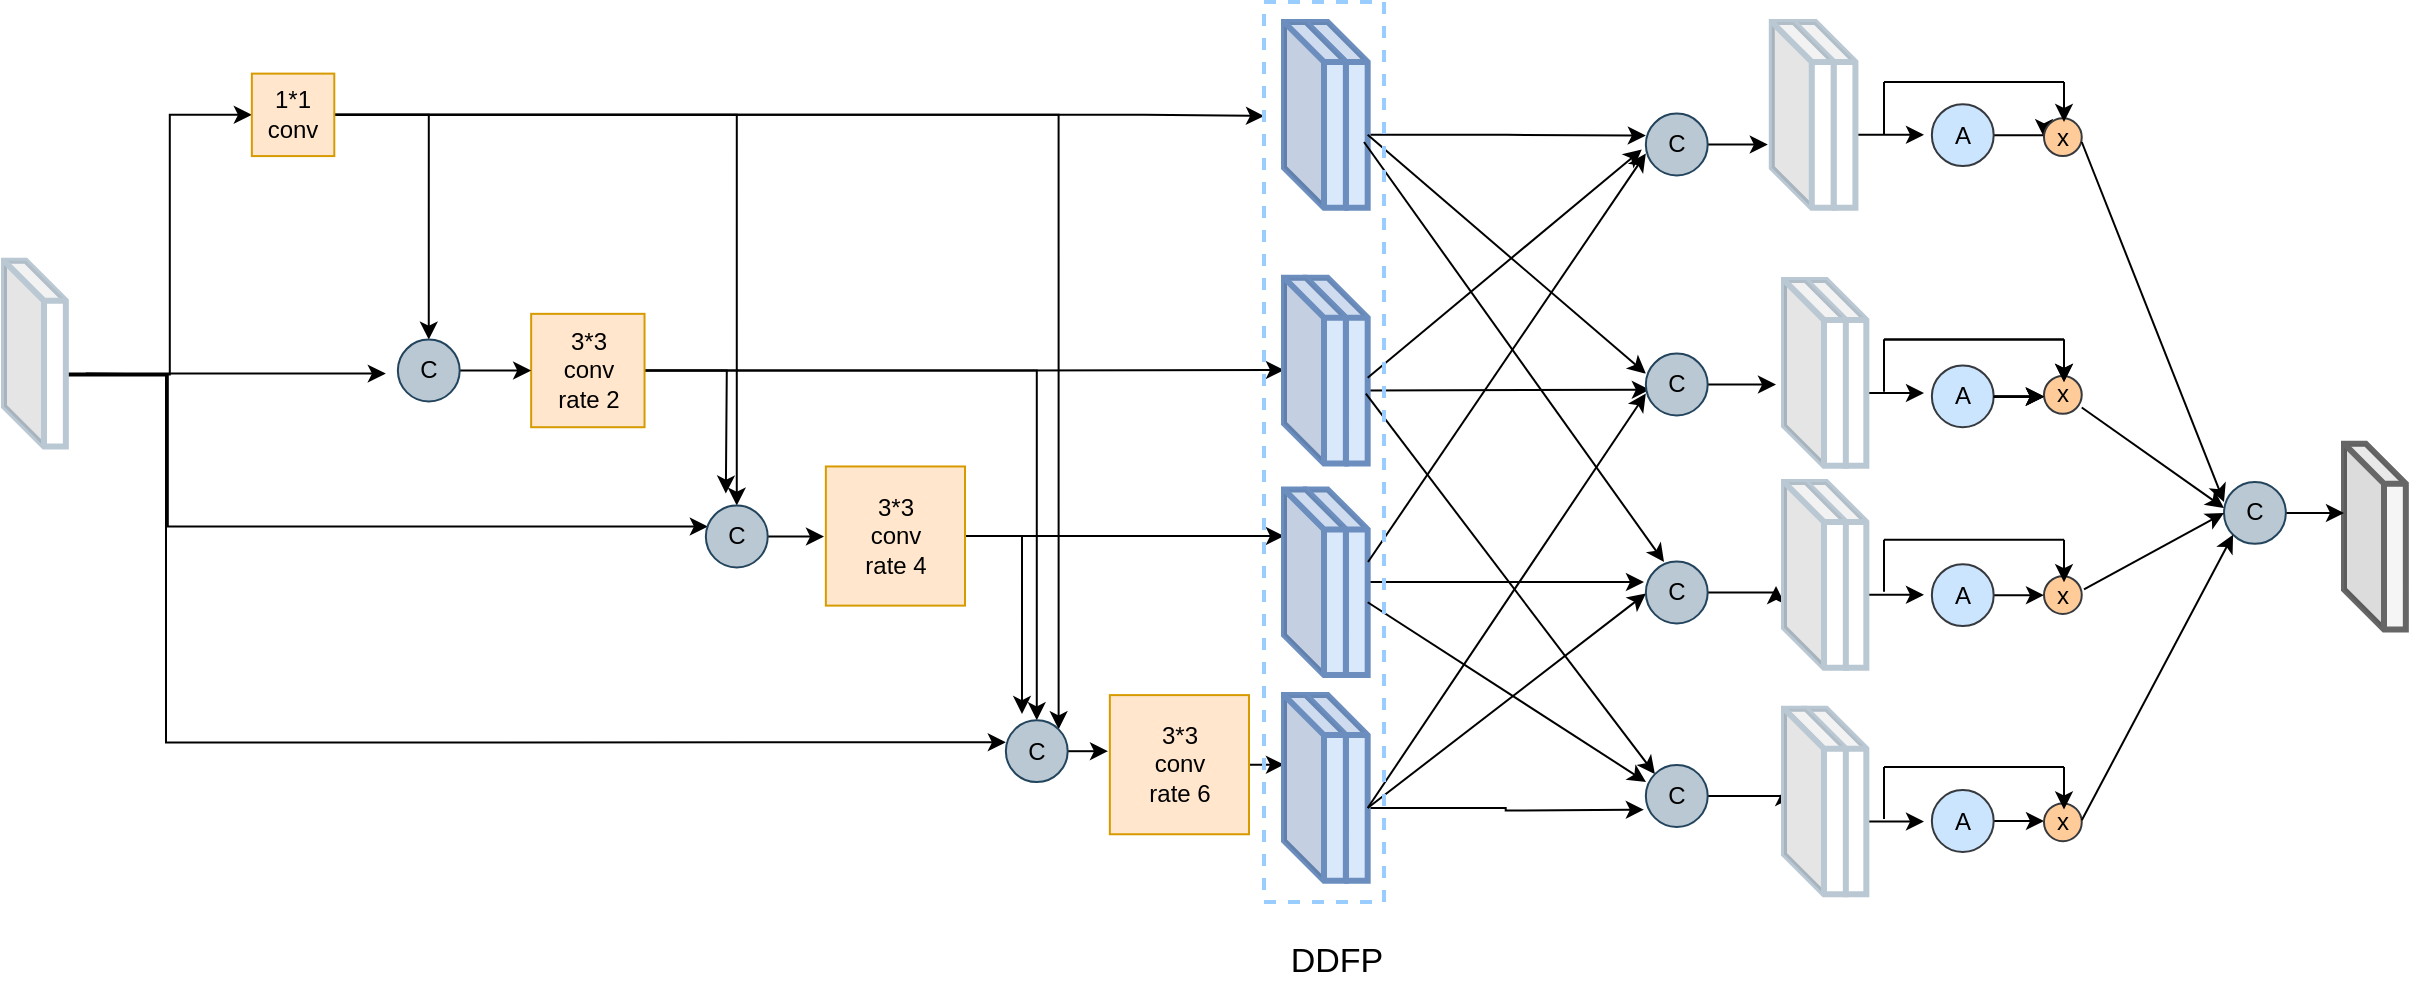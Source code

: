 <mxfile version="14.9.5" type="github">
  <diagram id="ucmeDUE8PjvUyTsY_A71" name="Page-1">
    <mxGraphModel dx="2373" dy="-140" grid="1" gridSize="10" guides="1" tooltips="1" connect="1" arrows="1" fold="1" page="1" pageScale="1" pageWidth="827" pageHeight="1169" math="0" shadow="0">
      <root>
        <mxCell id="0" />
        <mxCell id="1" parent="0" />
        <mxCell id="WGSE6rdhL_hBCYRlnlbb-158" style="edgeStyle=orthogonalEdgeStyle;rounded=0;orthogonalLoop=1;jettySize=auto;html=1;exitX=0;exitY=0;exitDx=30.922;exitDy=56.429;exitPerimeter=0;" parent="1" source="WGSE6rdhL_hBCYRlnlbb-162" edge="1">
          <mxGeometry relative="1" as="geometry">
            <mxPoint x="-459.08" y="1565.81" as="targetPoint" />
          </mxGeometry>
        </mxCell>
        <mxCell id="WGSE6rdhL_hBCYRlnlbb-159" style="edgeStyle=orthogonalEdgeStyle;rounded=0;orthogonalLoop=1;jettySize=auto;html=1;entryX=0;entryY=0.5;entryDx=0;entryDy=0;" parent="1" target="WGSE6rdhL_hBCYRlnlbb-167" edge="1">
          <mxGeometry relative="1" as="geometry">
            <mxPoint x="-609.08" y="1565.81" as="sourcePoint" />
          </mxGeometry>
        </mxCell>
        <mxCell id="WGSE6rdhL_hBCYRlnlbb-160" style="edgeStyle=orthogonalEdgeStyle;rounded=0;orthogonalLoop=1;jettySize=auto;html=1;exitX=0;exitY=0;exitDx=30.922;exitDy=56.429;exitPerimeter=0;entryX=0;entryY=0.5;entryDx=0;entryDy=0;" parent="1" edge="1">
          <mxGeometry relative="1" as="geometry">
            <mxPoint x="-618.078" y="1566.809" as="sourcePoint" />
            <mxPoint x="-298.076" y="1642.268" as="targetPoint" />
            <Array as="points">
              <mxPoint x="-568.08" y="1566.81" />
              <mxPoint x="-568.08" y="1642.81" />
            </Array>
          </mxGeometry>
        </mxCell>
        <mxCell id="WGSE6rdhL_hBCYRlnlbb-161" style="edgeStyle=orthogonalEdgeStyle;rounded=0;orthogonalLoop=1;jettySize=auto;html=1;exitX=0;exitY=0;exitDx=30.922;exitDy=56.429;exitPerimeter=0;entryX=0;entryY=0.5;entryDx=0;entryDy=0;" parent="1" edge="1">
          <mxGeometry relative="1" as="geometry">
            <mxPoint x="-619.078" y="1584.379" as="sourcePoint" />
            <mxPoint x="-149.076" y="1750.168" as="targetPoint" />
            <Array as="points">
              <mxPoint x="-619" y="1566" />
              <mxPoint x="-569" y="1566" />
              <mxPoint x="-569" y="1750" />
            </Array>
          </mxGeometry>
        </mxCell>
        <mxCell id="WGSE6rdhL_hBCYRlnlbb-162" value="" style="shape=cube;whiteSpace=wrap;html=1;boundedLbl=1;backgroundOutline=1;darkOpacity=0.05;darkOpacity2=0.1;strokeColor=#BAC8D3;strokeWidth=3;" parent="1" vertex="1">
          <mxGeometry x="-650.0" y="1509.381" width="30.922" height="92.857" as="geometry" />
        </mxCell>
        <mxCell id="WGSE6rdhL_hBCYRlnlbb-163" style="edgeStyle=orthogonalEdgeStyle;rounded=0;orthogonalLoop=1;jettySize=auto;html=1;exitX=1;exitY=0.5;exitDx=0;exitDy=0;" parent="1" source="WGSE6rdhL_hBCYRlnlbb-167" edge="1">
          <mxGeometry relative="1" as="geometry">
            <mxPoint x="-20" y="1437" as="targetPoint" />
            <Array as="points">
              <mxPoint x="-80" y="1437" />
              <mxPoint x="-80" y="1437" />
            </Array>
          </mxGeometry>
        </mxCell>
        <mxCell id="WGSE6rdhL_hBCYRlnlbb-164" style="edgeStyle=orthogonalEdgeStyle;rounded=0;orthogonalLoop=1;jettySize=auto;html=1;exitX=1;exitY=0.5;exitDx=0;exitDy=0;entryX=0.5;entryY=0;entryDx=0;entryDy=0;" parent="1" source="WGSE6rdhL_hBCYRlnlbb-167" target="WGSE6rdhL_hBCYRlnlbb-178" edge="1">
          <mxGeometry relative="1" as="geometry" />
        </mxCell>
        <mxCell id="WGSE6rdhL_hBCYRlnlbb-165" style="edgeStyle=orthogonalEdgeStyle;rounded=0;orthogonalLoop=1;jettySize=auto;html=1;exitX=1;exitY=0.5;exitDx=0;exitDy=0;entryX=0.5;entryY=0;entryDx=0;entryDy=0;" parent="1" source="WGSE6rdhL_hBCYRlnlbb-167" target="WGSE6rdhL_hBCYRlnlbb-180" edge="1">
          <mxGeometry relative="1" as="geometry" />
        </mxCell>
        <mxCell id="WGSE6rdhL_hBCYRlnlbb-166" style="edgeStyle=orthogonalEdgeStyle;rounded=0;orthogonalLoop=1;jettySize=auto;html=1;exitX=1;exitY=0.5;exitDx=0;exitDy=0;entryX=1;entryY=0;entryDx=0;entryDy=0;" parent="1" source="WGSE6rdhL_hBCYRlnlbb-167" target="WGSE6rdhL_hBCYRlnlbb-182" edge="1">
          <mxGeometry relative="1" as="geometry" />
        </mxCell>
        <mxCell id="WGSE6rdhL_hBCYRlnlbb-167" value="1*1&lt;br&gt;conv" style="whiteSpace=wrap;html=1;aspect=fixed;strokeWidth=1;fillColor=#ffe6cc;strokeColor=#d79b00;" parent="1" vertex="1">
          <mxGeometry x="-526.079" y="1415.81" width="41.23" height="41.23" as="geometry" />
        </mxCell>
        <mxCell id="WGSE6rdhL_hBCYRlnlbb-168" style="edgeStyle=orthogonalEdgeStyle;rounded=0;orthogonalLoop=1;jettySize=auto;html=1;exitX=1;exitY=0.5;exitDx=0;exitDy=0;" parent="1" source="WGSE6rdhL_hBCYRlnlbb-171" edge="1">
          <mxGeometry relative="1" as="geometry">
            <mxPoint x="-10" y="1564" as="targetPoint" />
          </mxGeometry>
        </mxCell>
        <mxCell id="WGSE6rdhL_hBCYRlnlbb-169" style="edgeStyle=orthogonalEdgeStyle;rounded=0;orthogonalLoop=1;jettySize=auto;html=1;exitX=1;exitY=0.5;exitDx=0;exitDy=0;" parent="1" source="WGSE6rdhL_hBCYRlnlbb-171" edge="1">
          <mxGeometry relative="1" as="geometry">
            <mxPoint x="-289.08" y="1625.81" as="targetPoint" />
          </mxGeometry>
        </mxCell>
        <mxCell id="WGSE6rdhL_hBCYRlnlbb-170" style="edgeStyle=orthogonalEdgeStyle;rounded=0;orthogonalLoop=1;jettySize=auto;html=1;exitX=1;exitY=0.5;exitDx=0;exitDy=0;entryX=0.5;entryY=0;entryDx=0;entryDy=0;" parent="1" source="WGSE6rdhL_hBCYRlnlbb-171" target="WGSE6rdhL_hBCYRlnlbb-182" edge="1">
          <mxGeometry relative="1" as="geometry">
            <mxPoint x="-129.08" y="1715.81" as="targetPoint" />
          </mxGeometry>
        </mxCell>
        <mxCell id="WGSE6rdhL_hBCYRlnlbb-171" value="3*3&lt;br&gt;conv&lt;br&gt;rate 2" style="whiteSpace=wrap;html=1;aspect=fixed;strokeWidth=1;fillColor=#ffe6cc;strokeColor=#d79b00;" parent="1" vertex="1">
          <mxGeometry x="-386.421" y="1535.922" width="56.691" height="56.691" as="geometry" />
        </mxCell>
        <mxCell id="WGSE6rdhL_hBCYRlnlbb-172" style="edgeStyle=orthogonalEdgeStyle;rounded=0;orthogonalLoop=1;jettySize=auto;html=1;exitX=1;exitY=0.5;exitDx=0;exitDy=0;" parent="1" source="WGSE6rdhL_hBCYRlnlbb-174" edge="1">
          <mxGeometry relative="1" as="geometry">
            <mxPoint x="-10" y="1647" as="targetPoint" />
          </mxGeometry>
        </mxCell>
        <mxCell id="WGSE6rdhL_hBCYRlnlbb-173" style="edgeStyle=orthogonalEdgeStyle;rounded=0;orthogonalLoop=1;jettySize=auto;html=1;exitX=1;exitY=0.5;exitDx=0;exitDy=0;entryX=0.261;entryY=-0.101;entryDx=0;entryDy=0;entryPerimeter=0;" parent="1" source="WGSE6rdhL_hBCYRlnlbb-174" target="WGSE6rdhL_hBCYRlnlbb-182" edge="1">
          <mxGeometry relative="1" as="geometry">
            <mxPoint x="-139.08" y="1715.81" as="targetPoint" />
          </mxGeometry>
        </mxCell>
        <mxCell id="WGSE6rdhL_hBCYRlnlbb-174" value="3*3&lt;br&gt;conv&lt;br&gt;rate 4" style="whiteSpace=wrap;html=1;aspect=fixed;strokeWidth=1;fillColor=#ffe6cc;strokeColor=#d79b00;" parent="1" vertex="1">
          <mxGeometry x="-239.075" y="1612.237" width="69.575" height="69.575" as="geometry" />
        </mxCell>
        <mxCell id="WGSE6rdhL_hBCYRlnlbb-175" style="edgeStyle=orthogonalEdgeStyle;rounded=0;orthogonalLoop=1;jettySize=auto;html=1;exitX=1;exitY=0.5;exitDx=0;exitDy=0;" parent="1" source="WGSE6rdhL_hBCYRlnlbb-176" edge="1">
          <mxGeometry relative="1" as="geometry">
            <mxPoint x="-10" y="1762" as="targetPoint" />
          </mxGeometry>
        </mxCell>
        <mxCell id="WGSE6rdhL_hBCYRlnlbb-176" value="3*3&lt;br&gt;conv&lt;br&gt;rate 6" style="whiteSpace=wrap;html=1;aspect=fixed;strokeWidth=1;fillColor=#ffe6cc;strokeColor=#d79b00;" parent="1" vertex="1">
          <mxGeometry x="-97.075" y="1726.557" width="69.575" height="69.575" as="geometry" />
        </mxCell>
        <mxCell id="WGSE6rdhL_hBCYRlnlbb-177" style="edgeStyle=orthogonalEdgeStyle;rounded=0;orthogonalLoop=1;jettySize=auto;html=1;exitX=1;exitY=0.5;exitDx=0;exitDy=0;entryX=0;entryY=0.5;entryDx=0;entryDy=0;" parent="1" source="WGSE6rdhL_hBCYRlnlbb-178" target="WGSE6rdhL_hBCYRlnlbb-171" edge="1">
          <mxGeometry relative="1" as="geometry" />
        </mxCell>
        <mxCell id="WGSE6rdhL_hBCYRlnlbb-178" value="C" style="ellipse;whiteSpace=wrap;html=1;aspect=fixed;strokeColor=#23445d;strokeWidth=1;fillColor=#bac8d3;" parent="1" vertex="1">
          <mxGeometry x="-453.076" y="1548.807" width="30.922" height="30.922" as="geometry" />
        </mxCell>
        <mxCell id="WGSE6rdhL_hBCYRlnlbb-236" style="edgeStyle=orthogonalEdgeStyle;rounded=0;orthogonalLoop=1;jettySize=auto;html=1;exitX=1;exitY=0.5;exitDx=0;exitDy=0;" parent="1" source="WGSE6rdhL_hBCYRlnlbb-180" edge="1">
          <mxGeometry relative="1" as="geometry">
            <mxPoint x="-240" y="1647" as="targetPoint" />
          </mxGeometry>
        </mxCell>
        <mxCell id="WGSE6rdhL_hBCYRlnlbb-180" value="C" style="ellipse;whiteSpace=wrap;html=1;aspect=fixed;strokeColor=#23445d;strokeWidth=1;fillColor=#bac8d3;" parent="1" vertex="1">
          <mxGeometry x="-299.076" y="1631.807" width="30.922" height="30.922" as="geometry" />
        </mxCell>
        <mxCell id="WGSE6rdhL_hBCYRlnlbb-181" style="edgeStyle=orthogonalEdgeStyle;rounded=0;orthogonalLoop=1;jettySize=auto;html=1;exitX=1;exitY=0.5;exitDx=0;exitDy=0;entryX=-0.014;entryY=0.406;entryDx=0;entryDy=0;entryPerimeter=0;" parent="1" source="WGSE6rdhL_hBCYRlnlbb-182" target="WGSE6rdhL_hBCYRlnlbb-176" edge="1">
          <mxGeometry relative="1" as="geometry" />
        </mxCell>
        <mxCell id="WGSE6rdhL_hBCYRlnlbb-182" value="C" style="ellipse;whiteSpace=wrap;html=1;aspect=fixed;strokeColor=#23445d;strokeWidth=1;fillColor=#bac8d3;" parent="1" vertex="1">
          <mxGeometry x="-149.076" y="1739.137" width="30.922" height="30.922" as="geometry" />
        </mxCell>
        <mxCell id="WGSE6rdhL_hBCYRlnlbb-183" style="edgeStyle=orthogonalEdgeStyle;rounded=0;orthogonalLoop=1;jettySize=auto;html=1;exitX=0;exitY=0;exitDx=30.922;exitDy=56.429;exitPerimeter=0;" parent="1" source="WGSE6rdhL_hBCYRlnlbb-184" edge="1">
          <mxGeometry relative="1" as="geometry">
            <mxPoint x="170.92" y="1446.81" as="targetPoint" />
          </mxGeometry>
        </mxCell>
        <mxCell id="WGSE6rdhL_hBCYRlnlbb-184" value="" style="shape=cube;whiteSpace=wrap;html=1;boundedLbl=1;backgroundOutline=1;darkOpacity=0.05;darkOpacity2=0.1;strokeColor=#6c8ebf;strokeWidth=3;fillColor=#dae8fc;" parent="1" vertex="1">
          <mxGeometry x="0.92" y="1390.001" width="30.922" height="92.857" as="geometry" />
        </mxCell>
        <mxCell id="WGSE6rdhL_hBCYRlnlbb-185" style="edgeStyle=orthogonalEdgeStyle;rounded=0;orthogonalLoop=1;jettySize=auto;html=1;exitX=0;exitY=0;exitDx=30.922;exitDy=56.429;exitPerimeter=0;entryX=0.065;entryY=0.517;entryDx=0;entryDy=0;entryPerimeter=0;" parent="1" source="WGSE6rdhL_hBCYRlnlbb-186" edge="1">
          <mxGeometry relative="1" as="geometry">
            <mxPoint x="172.93" y="1573.818" as="targetPoint" />
          </mxGeometry>
        </mxCell>
        <mxCell id="WGSE6rdhL_hBCYRlnlbb-186" value="" style="shape=cube;whiteSpace=wrap;html=1;boundedLbl=1;backgroundOutline=1;darkOpacity=0.05;darkOpacity2=0.1;strokeColor=#6c8ebf;strokeWidth=3;fillColor=#dae8fc;" parent="1" vertex="1">
          <mxGeometry x="0.92" y="1517.841" width="30.922" height="92.857" as="geometry" />
        </mxCell>
        <mxCell id="WGSE6rdhL_hBCYRlnlbb-238" style="edgeStyle=orthogonalEdgeStyle;rounded=0;orthogonalLoop=1;jettySize=auto;html=1;" parent="1" edge="1">
          <mxGeometry relative="1" as="geometry">
            <mxPoint x="170" y="1670" as="targetPoint" />
            <mxPoint x="32" y="1670" as="sourcePoint" />
          </mxGeometry>
        </mxCell>
        <mxCell id="WGSE6rdhL_hBCYRlnlbb-188" value="" style="shape=cube;whiteSpace=wrap;html=1;boundedLbl=1;backgroundOutline=1;darkOpacity=0.05;darkOpacity2=0.1;strokeColor=#6c8ebf;strokeWidth=3;fillColor=#dae8fc;" parent="1" vertex="1">
          <mxGeometry x="0.92" y="1623.701" width="30.922" height="92.857" as="geometry" />
        </mxCell>
        <mxCell id="WGSE6rdhL_hBCYRlnlbb-189" style="edgeStyle=orthogonalEdgeStyle;rounded=0;orthogonalLoop=1;jettySize=auto;html=1;exitX=0;exitY=0;exitDx=30.922;exitDy=56.429;exitPerimeter=0;entryX=-0.032;entryY=0.531;entryDx=0;entryDy=0;entryPerimeter=0;" parent="1" source="WGSE6rdhL_hBCYRlnlbb-190" edge="1">
          <mxGeometry relative="1" as="geometry">
            <mxPoint x="169.931" y="1783.838" as="targetPoint" />
          </mxGeometry>
        </mxCell>
        <mxCell id="WGSE6rdhL_hBCYRlnlbb-190" value="" style="shape=cube;whiteSpace=wrap;html=1;boundedLbl=1;backgroundOutline=1;darkOpacity=0.05;darkOpacity2=0.1;strokeColor=#6c8ebf;strokeWidth=3;fillColor=#dae8fc;" parent="1" vertex="1">
          <mxGeometry x="0.92" y="1726.561" width="30.922" height="92.857" as="geometry" />
        </mxCell>
        <mxCell id="WGSE6rdhL_hBCYRlnlbb-191" value="" style="endArrow=classic;html=1;entryX=-0.065;entryY=0.579;entryDx=0;entryDy=0;entryPerimeter=0;" parent="1" edge="1">
          <mxGeometry width="50" height="50" relative="1" as="geometry">
            <mxPoint x="31.84" y="1567.84" as="sourcePoint" />
            <mxPoint x="168.91" y="1453.765" as="targetPoint" />
          </mxGeometry>
        </mxCell>
        <mxCell id="WGSE6rdhL_hBCYRlnlbb-192" value="" style="endArrow=classic;html=1;" parent="1" edge="1">
          <mxGeometry width="50" height="50" relative="1" as="geometry">
            <mxPoint x="32" y="1660" as="sourcePoint" />
            <mxPoint x="170.92" y="1455.81" as="targetPoint" />
          </mxGeometry>
        </mxCell>
        <mxCell id="WGSE6rdhL_hBCYRlnlbb-193" value="" style="endArrow=classic;html=1;startArrow=none;exitX=0;exitY=0;exitDx=30.922;exitDy=56.429;exitPerimeter=0;" parent="1" source="WGSE6rdhL_hBCYRlnlbb-184" edge="1">
          <mxGeometry width="50" height="50" relative="1" as="geometry">
            <mxPoint x="40" y="1450" as="sourcePoint" />
            <mxPoint x="170.92" y="1565.81" as="targetPoint" />
          </mxGeometry>
        </mxCell>
        <mxCell id="WGSE6rdhL_hBCYRlnlbb-194" value="" style="endArrow=classic;html=1;exitX=0;exitY=0;exitDx=30.922;exitDy=56.429;exitPerimeter=0;" parent="1" source="WGSE6rdhL_hBCYRlnlbb-190" edge="1">
          <mxGeometry width="50" height="50" relative="1" as="geometry">
            <mxPoint x="31.84" y="1753.56" as="sourcePoint" />
            <mxPoint x="170.92" y="1575.81" as="targetPoint" />
          </mxGeometry>
        </mxCell>
        <mxCell id="WGSE6rdhL_hBCYRlnlbb-195" value="" style="endArrow=classic;html=1;entryX=0.294;entryY=0.006;entryDx=0;entryDy=0;entryPerimeter=0;" parent="1" target="WGSE6rdhL_hBCYRlnlbb-205" edge="1">
          <mxGeometry width="50" height="50" relative="1" as="geometry">
            <mxPoint x="30" y="1450" as="sourcePoint" />
            <mxPoint x="170.92" y="1655.099" as="targetPoint" />
          </mxGeometry>
        </mxCell>
        <mxCell id="WGSE6rdhL_hBCYRlnlbb-196" value="" style="endArrow=classic;html=1;exitX=0;exitY=0;exitDx=30.922;exitDy=56.429;exitPerimeter=0;" parent="1" source="WGSE6rdhL_hBCYRlnlbb-190" edge="1">
          <mxGeometry width="50" height="50" relative="1" as="geometry">
            <mxPoint x="31.84" y="1756.6" as="sourcePoint" />
            <mxPoint x="170.92" y="1675.81" as="targetPoint" />
          </mxGeometry>
        </mxCell>
        <mxCell id="WGSE6rdhL_hBCYRlnlbb-197" value="" style="endArrow=classic;html=1;entryX=0;entryY=0;entryDx=0;entryDy=0;" parent="1" target="WGSE6rdhL_hBCYRlnlbb-207" edge="1">
          <mxGeometry width="50" height="50" relative="1" as="geometry">
            <mxPoint x="30.92" y="1575.81" as="sourcePoint" />
            <mxPoint x="170.92" y="1747.959" as="targetPoint" />
          </mxGeometry>
        </mxCell>
        <mxCell id="WGSE6rdhL_hBCYRlnlbb-198" value="" style="endArrow=classic;html=1;exitX=0;exitY=0;exitDx=30.922;exitDy=56.429;exitPerimeter=0;" parent="1" source="WGSE6rdhL_hBCYRlnlbb-188" edge="1">
          <mxGeometry width="50" height="50" relative="1" as="geometry">
            <mxPoint x="31.84" y="1668" as="sourcePoint" />
            <mxPoint x="171" y="1770" as="targetPoint" />
          </mxGeometry>
        </mxCell>
        <mxCell id="WGSE6rdhL_hBCYRlnlbb-199" value="" style="shape=cube;whiteSpace=wrap;html=1;boundedLbl=1;backgroundOutline=1;darkOpacity=0.05;darkOpacity2=0.1;strokeColor=#666666;strokeWidth=3;fillColor=#f5f5f5;fontColor=#333333;" parent="1" vertex="1">
          <mxGeometry x="520.0" y="1600.841" width="30.922" height="92.857" as="geometry" />
        </mxCell>
        <mxCell id="WGSE6rdhL_hBCYRlnlbb-200" style="edgeStyle=orthogonalEdgeStyle;rounded=0;orthogonalLoop=1;jettySize=auto;html=1;exitX=1;exitY=0.5;exitDx=0;exitDy=0;entryX=-0.065;entryY=0.657;entryDx=0;entryDy=0;entryPerimeter=0;" parent="1" source="WGSE6rdhL_hBCYRlnlbb-201" target="WGSE6rdhL_hBCYRlnlbb-223" edge="1">
          <mxGeometry relative="1" as="geometry" />
        </mxCell>
        <mxCell id="WGSE6rdhL_hBCYRlnlbb-201" value="C" style="ellipse;whiteSpace=wrap;html=1;aspect=fixed;strokeColor=#23445d;strokeWidth=1;fillColor=#bac8d3;" parent="1" vertex="1">
          <mxGeometry x="170.924" y="1435.807" width="30.922" height="30.922" as="geometry" />
        </mxCell>
        <mxCell id="WGSE6rdhL_hBCYRlnlbb-202" style="edgeStyle=orthogonalEdgeStyle;rounded=0;orthogonalLoop=1;jettySize=auto;html=1;exitX=1;exitY=0.5;exitDx=0;exitDy=0;entryX=-0.129;entryY=0.56;entryDx=0;entryDy=0;entryPerimeter=0;" parent="1" source="WGSE6rdhL_hBCYRlnlbb-203" target="WGSE6rdhL_hBCYRlnlbb-224" edge="1">
          <mxGeometry relative="1" as="geometry">
            <mxPoint x="240.92" y="1570.81" as="targetPoint" />
          </mxGeometry>
        </mxCell>
        <mxCell id="WGSE6rdhL_hBCYRlnlbb-203" value="C" style="ellipse;whiteSpace=wrap;html=1;aspect=fixed;strokeColor=#23445d;strokeWidth=1;fillColor=#bac8d3;" parent="1" vertex="1">
          <mxGeometry x="170.924" y="1555.807" width="30.922" height="30.922" as="geometry" />
        </mxCell>
        <mxCell id="WGSE6rdhL_hBCYRlnlbb-204" style="edgeStyle=orthogonalEdgeStyle;rounded=0;orthogonalLoop=1;jettySize=auto;html=1;exitX=1;exitY=0.5;exitDx=0;exitDy=0;entryX=-0.129;entryY=0.56;entryDx=0;entryDy=0;entryPerimeter=0;" parent="1" source="WGSE6rdhL_hBCYRlnlbb-205" target="WGSE6rdhL_hBCYRlnlbb-225" edge="1">
          <mxGeometry relative="1" as="geometry">
            <mxPoint x="240.92" y="1670.81" as="targetPoint" />
          </mxGeometry>
        </mxCell>
        <mxCell id="WGSE6rdhL_hBCYRlnlbb-205" value="C" style="ellipse;whiteSpace=wrap;html=1;aspect=fixed;strokeColor=#23445d;strokeWidth=1;fillColor=#bac8d3;" parent="1" vertex="1">
          <mxGeometry x="170.924" y="1659.807" width="30.922" height="30.922" as="geometry" />
        </mxCell>
        <mxCell id="WGSE6rdhL_hBCYRlnlbb-206" style="edgeStyle=orthogonalEdgeStyle;rounded=0;orthogonalLoop=1;jettySize=auto;html=1;exitX=1;exitY=0.5;exitDx=0;exitDy=0;" parent="1" source="WGSE6rdhL_hBCYRlnlbb-207" edge="1">
          <mxGeometry relative="1" as="geometry">
            <mxPoint x="240" y="1773" as="targetPoint" />
          </mxGeometry>
        </mxCell>
        <mxCell id="WGSE6rdhL_hBCYRlnlbb-207" value="C" style="ellipse;whiteSpace=wrap;html=1;aspect=fixed;strokeColor=#23445d;strokeWidth=1;fillColor=#bac8d3;" parent="1" vertex="1">
          <mxGeometry x="170.924" y="1761.527" width="30.922" height="30.922" as="geometry" />
        </mxCell>
        <mxCell id="WGSE6rdhL_hBCYRlnlbb-245" style="edgeStyle=orthogonalEdgeStyle;rounded=0;orthogonalLoop=1;jettySize=auto;html=1;exitX=0;exitY=0;exitDx=30.922;exitDy=56.429;exitPerimeter=0;" parent="1" source="WGSE6rdhL_hBCYRlnlbb-208" edge="1">
          <mxGeometry relative="1" as="geometry">
            <mxPoint x="310" y="1446" as="targetPoint" />
          </mxGeometry>
        </mxCell>
        <mxCell id="WGSE6rdhL_hBCYRlnlbb-208" value="" style="shape=cube;whiteSpace=wrap;html=1;boundedLbl=1;backgroundOutline=1;darkOpacity=0.05;darkOpacity2=0.1;strokeColor=#BAC8D3;strokeWidth=3;" parent="1" vertex="1">
          <mxGeometry x="244.79" y="1390.001" width="30.922" height="92.857" as="geometry" />
        </mxCell>
        <mxCell id="WGSE6rdhL_hBCYRlnlbb-244" style="edgeStyle=orthogonalEdgeStyle;rounded=0;orthogonalLoop=1;jettySize=auto;html=1;exitX=0;exitY=0;exitDx=30.922;exitDy=56.429;exitPerimeter=0;" parent="1" source="WGSE6rdhL_hBCYRlnlbb-209" edge="1">
          <mxGeometry relative="1" as="geometry">
            <mxPoint x="310" y="1575" as="targetPoint" />
          </mxGeometry>
        </mxCell>
        <mxCell id="WGSE6rdhL_hBCYRlnlbb-209" value="" style="shape=cube;whiteSpace=wrap;html=1;boundedLbl=1;backgroundOutline=1;darkOpacity=0.05;darkOpacity2=0.1;strokeColor=#BAC8D3;strokeWidth=3;" parent="1" vertex="1">
          <mxGeometry x="250.25" y="1519.031" width="30.922" height="92.857" as="geometry" />
        </mxCell>
        <mxCell id="WGSE6rdhL_hBCYRlnlbb-241" style="edgeStyle=orthogonalEdgeStyle;rounded=0;orthogonalLoop=1;jettySize=auto;html=1;exitX=0;exitY=0;exitDx=30.922;exitDy=56.429;exitPerimeter=0;" parent="1" source="WGSE6rdhL_hBCYRlnlbb-210" edge="1">
          <mxGeometry relative="1" as="geometry">
            <mxPoint x="310" y="1790" as="targetPoint" />
          </mxGeometry>
        </mxCell>
        <mxCell id="WGSE6rdhL_hBCYRlnlbb-210" value="" style="shape=cube;whiteSpace=wrap;html=1;boundedLbl=1;backgroundOutline=1;darkOpacity=0.05;darkOpacity2=0.1;strokeColor=#BAC8D3;strokeWidth=3;" parent="1" vertex="1">
          <mxGeometry x="250.25" y="1733.328" width="30.922" height="92.857" as="geometry" />
        </mxCell>
        <mxCell id="WGSE6rdhL_hBCYRlnlbb-242" style="edgeStyle=orthogonalEdgeStyle;rounded=0;orthogonalLoop=1;jettySize=auto;html=1;exitX=0;exitY=0;exitDx=30.922;exitDy=56.429;exitPerimeter=0;" parent="1" source="WGSE6rdhL_hBCYRlnlbb-211" edge="1">
          <mxGeometry relative="1" as="geometry">
            <mxPoint x="310" y="1676" as="targetPoint" />
          </mxGeometry>
        </mxCell>
        <mxCell id="WGSE6rdhL_hBCYRlnlbb-211" value="" style="shape=cube;whiteSpace=wrap;html=1;boundedLbl=1;backgroundOutline=1;darkOpacity=0.05;darkOpacity2=0.1;strokeColor=#BAC8D3;strokeWidth=3;" parent="1" vertex="1">
          <mxGeometry x="250.25" y="1619.998" width="30.922" height="92.857" as="geometry" />
        </mxCell>
        <mxCell id="WGSE6rdhL_hBCYRlnlbb-219" value="" style="shape=cube;whiteSpace=wrap;html=1;boundedLbl=1;backgroundOutline=1;darkOpacity=0.05;darkOpacity2=0.1;strokeColor=#6c8ebf;strokeWidth=3;fillColor=#dae8fc;" parent="1" vertex="1">
          <mxGeometry x="-10.0" y="1390.001" width="30.922" height="92.857" as="geometry" />
        </mxCell>
        <mxCell id="WGSE6rdhL_hBCYRlnlbb-220" value="" style="shape=cube;whiteSpace=wrap;html=1;boundedLbl=1;backgroundOutline=1;darkOpacity=0.05;darkOpacity2=0.1;strokeColor=#6c8ebf;strokeWidth=3;fillColor=#dae8fc;" parent="1" vertex="1">
          <mxGeometry x="-10.0" y="1517.841" width="30.922" height="92.857" as="geometry" />
        </mxCell>
        <mxCell id="WGSE6rdhL_hBCYRlnlbb-221" value="" style="shape=cube;whiteSpace=wrap;html=1;boundedLbl=1;backgroundOutline=1;darkOpacity=0.05;darkOpacity2=0.1;strokeColor=#6c8ebf;strokeWidth=3;fillColor=#dae8fc;" parent="1" vertex="1">
          <mxGeometry x="-10.0" y="1623.701" width="30.922" height="92.857" as="geometry" />
        </mxCell>
        <mxCell id="WGSE6rdhL_hBCYRlnlbb-222" value="" style="shape=cube;whiteSpace=wrap;html=1;boundedLbl=1;backgroundOutline=1;darkOpacity=0.05;darkOpacity2=0.1;strokeColor=#6c8ebf;strokeWidth=3;fillColor=#dae8fc;" parent="1" vertex="1">
          <mxGeometry x="-10.0" y="1726.561" width="30.922" height="92.857" as="geometry" />
        </mxCell>
        <mxCell id="WGSE6rdhL_hBCYRlnlbb-223" value="" style="shape=cube;whiteSpace=wrap;html=1;boundedLbl=1;backgroundOutline=1;darkOpacity=0.05;darkOpacity2=0.1;strokeColor=#BAC8D3;strokeWidth=3;" parent="1" vertex="1">
          <mxGeometry x="233.9" y="1390.001" width="30.922" height="92.857" as="geometry" />
        </mxCell>
        <mxCell id="WGSE6rdhL_hBCYRlnlbb-224" value="" style="shape=cube;whiteSpace=wrap;html=1;boundedLbl=1;backgroundOutline=1;darkOpacity=0.05;darkOpacity2=0.1;strokeColor=#BAC8D3;strokeWidth=3;" parent="1" vertex="1">
          <mxGeometry x="240.0" y="1519.031" width="30.922" height="92.857" as="geometry" />
        </mxCell>
        <mxCell id="WGSE6rdhL_hBCYRlnlbb-225" value="" style="shape=cube;whiteSpace=wrap;html=1;boundedLbl=1;backgroundOutline=1;darkOpacity=0.05;darkOpacity2=0.1;strokeColor=#BAC8D3;strokeWidth=3;" parent="1" vertex="1">
          <mxGeometry x="240.0" y="1619.998" width="30.922" height="92.857" as="geometry" />
        </mxCell>
        <mxCell id="WGSE6rdhL_hBCYRlnlbb-226" value="" style="shape=cube;whiteSpace=wrap;html=1;boundedLbl=1;backgroundOutline=1;darkOpacity=0.05;darkOpacity2=0.1;strokeColor=#BAC8D3;strokeWidth=3;" parent="1" vertex="1">
          <mxGeometry x="240.0" y="1733.328" width="30.922" height="92.857" as="geometry" />
        </mxCell>
        <mxCell id="WGSE6rdhL_hBCYRlnlbb-246" style="edgeStyle=orthogonalEdgeStyle;rounded=0;orthogonalLoop=1;jettySize=auto;html=1;exitX=1;exitY=0.5;exitDx=0;exitDy=0;entryX=0;entryY=0.5;entryDx=0;entryDy=0;" parent="1" source="WGSE6rdhL_hBCYRlnlbb-228" target="WGSE6rdhL_hBCYRlnlbb-240" edge="1">
          <mxGeometry relative="1" as="geometry" />
        </mxCell>
        <mxCell id="WGSE6rdhL_hBCYRlnlbb-228" value="A" style="ellipse;whiteSpace=wrap;html=1;aspect=fixed;strokeColor=#36393d;strokeWidth=1;fillColor=#cce5ff;" parent="1" vertex="1">
          <mxGeometry x="313.924" y="1431.117" width="30.922" height="30.922" as="geometry" />
        </mxCell>
        <mxCell id="WGSE6rdhL_hBCYRlnlbb-267" style="edgeStyle=orthogonalEdgeStyle;rounded=0;orthogonalLoop=1;jettySize=auto;html=1;exitX=1;exitY=0.5;exitDx=0;exitDy=0;entryX=0;entryY=0.5;entryDx=0;entryDy=0;" parent="1" source="WGSE6rdhL_hBCYRlnlbb-229" target="WGSE6rdhL_hBCYRlnlbb-263" edge="1">
          <mxGeometry relative="1" as="geometry" />
        </mxCell>
        <mxCell id="WGSE6rdhL_hBCYRlnlbb-229" value="A" style="ellipse;whiteSpace=wrap;html=1;aspect=fixed;strokeColor=#36393d;strokeWidth=1;fillColor=#cce5ff;" parent="1" vertex="1">
          <mxGeometry x="313.924" y="1661.127" width="30.922" height="30.922" as="geometry" />
        </mxCell>
        <mxCell id="WGSE6rdhL_hBCYRlnlbb-255" style="edgeStyle=orthogonalEdgeStyle;rounded=0;orthogonalLoop=1;jettySize=auto;html=1;exitX=1;exitY=0.5;exitDx=0;exitDy=0;entryX=0;entryY=0.5;entryDx=0;entryDy=0;" parent="1" source="WGSE6rdhL_hBCYRlnlbb-230" target="WGSE6rdhL_hBCYRlnlbb-251" edge="1">
          <mxGeometry relative="1" as="geometry" />
        </mxCell>
        <mxCell id="WGSE6rdhL_hBCYRlnlbb-230" value="A" style="ellipse;whiteSpace=wrap;html=1;aspect=fixed;strokeColor=#36393d;strokeWidth=1;fillColor=#cce5ff;" parent="1" vertex="1">
          <mxGeometry x="313.924" y="1561.687" width="30.922" height="30.922" as="geometry" />
        </mxCell>
        <mxCell id="WGSE6rdhL_hBCYRlnlbb-272" style="edgeStyle=orthogonalEdgeStyle;rounded=0;orthogonalLoop=1;jettySize=auto;html=1;exitX=1;exitY=0.5;exitDx=0;exitDy=0;entryX=0;entryY=0.5;entryDx=0;entryDy=0;" parent="1" source="WGSE6rdhL_hBCYRlnlbb-231" target="WGSE6rdhL_hBCYRlnlbb-268" edge="1">
          <mxGeometry relative="1" as="geometry" />
        </mxCell>
        <mxCell id="WGSE6rdhL_hBCYRlnlbb-231" value="A" style="ellipse;whiteSpace=wrap;html=1;aspect=fixed;strokeColor=#36393d;strokeWidth=1;fillColor=#cce5ff;" parent="1" vertex="1">
          <mxGeometry x="313.924" y="1774.057" width="30.922" height="30.922" as="geometry" />
        </mxCell>
        <mxCell id="WGSE6rdhL_hBCYRlnlbb-240" value="x" style="ellipse;whiteSpace=wrap;html=1;aspect=fixed;strokeColor=#36393d;strokeWidth=1;fillColor=#ffcc99;" parent="1" vertex="1">
          <mxGeometry x="370" y="1438.16" width="18.88" height="18.88" as="geometry" />
        </mxCell>
        <mxCell id="WGSE6rdhL_hBCYRlnlbb-248" value="" style="endArrow=none;html=1;" parent="1" edge="1">
          <mxGeometry width="50" height="50" relative="1" as="geometry">
            <mxPoint x="290" y="1446" as="sourcePoint" />
            <mxPoint x="290" y="1420" as="targetPoint" />
          </mxGeometry>
        </mxCell>
        <mxCell id="WGSE6rdhL_hBCYRlnlbb-249" value="" style="endArrow=none;html=1;" parent="1" edge="1">
          <mxGeometry width="50" height="50" relative="1" as="geometry">
            <mxPoint x="290" y="1420" as="sourcePoint" />
            <mxPoint x="380" y="1420" as="targetPoint" />
          </mxGeometry>
        </mxCell>
        <mxCell id="WGSE6rdhL_hBCYRlnlbb-250" value="" style="endArrow=classic;html=1;" parent="1" edge="1">
          <mxGeometry width="50" height="50" relative="1" as="geometry">
            <mxPoint x="380" y="1420" as="sourcePoint" />
            <mxPoint x="380" y="1440" as="targetPoint" />
          </mxGeometry>
        </mxCell>
        <mxCell id="WGSE6rdhL_hBCYRlnlbb-251" value="x" style="ellipse;whiteSpace=wrap;html=1;aspect=fixed;strokeColor=#36393d;strokeWidth=1;fillColor=#ffcc99;" parent="1" vertex="1">
          <mxGeometry x="370" y="1566.97" width="18.88" height="18.88" as="geometry" />
        </mxCell>
        <mxCell id="WGSE6rdhL_hBCYRlnlbb-252" value="" style="endArrow=none;html=1;" parent="1" edge="1">
          <mxGeometry width="50" height="50" relative="1" as="geometry">
            <mxPoint x="290" y="1574.81" as="sourcePoint" />
            <mxPoint x="290" y="1548.81" as="targetPoint" />
          </mxGeometry>
        </mxCell>
        <mxCell id="WGSE6rdhL_hBCYRlnlbb-253" value="" style="endArrow=none;html=1;" parent="1" edge="1">
          <mxGeometry width="50" height="50" relative="1" as="geometry">
            <mxPoint x="290" y="1548.81" as="sourcePoint" />
            <mxPoint x="380" y="1548.81" as="targetPoint" />
          </mxGeometry>
        </mxCell>
        <mxCell id="WGSE6rdhL_hBCYRlnlbb-256" value="" style="endArrow=classic;html=1;" parent="1" edge="1">
          <mxGeometry width="50" height="50" relative="1" as="geometry">
            <mxPoint x="380" y="1548.81" as="sourcePoint" />
            <mxPoint x="380" y="1570" as="targetPoint" />
          </mxGeometry>
        </mxCell>
        <mxCell id="WGSE6rdhL_hBCYRlnlbb-257" style="edgeStyle=orthogonalEdgeStyle;rounded=0;orthogonalLoop=1;jettySize=auto;html=1;exitX=1;exitY=0.5;exitDx=0;exitDy=0;entryX=0;entryY=0.5;entryDx=0;entryDy=0;" parent="1" edge="1">
          <mxGeometry relative="1" as="geometry">
            <mxPoint x="344.846" y="1577.388" as="sourcePoint" />
            <mxPoint x="370.0" y="1576.65" as="targetPoint" />
          </mxGeometry>
        </mxCell>
        <mxCell id="WGSE6rdhL_hBCYRlnlbb-258" style="edgeStyle=orthogonalEdgeStyle;rounded=0;orthogonalLoop=1;jettySize=auto;html=1;exitX=1;exitY=0.5;exitDx=0;exitDy=0;entryX=0;entryY=0.5;entryDx=0;entryDy=0;" parent="1" edge="1">
          <mxGeometry relative="1" as="geometry">
            <mxPoint x="344.846" y="1577.388" as="sourcePoint" />
            <mxPoint x="370.0" y="1576.65" as="targetPoint" />
          </mxGeometry>
        </mxCell>
        <mxCell id="WGSE6rdhL_hBCYRlnlbb-259" style="edgeStyle=orthogonalEdgeStyle;rounded=0;orthogonalLoop=1;jettySize=auto;html=1;exitX=1;exitY=0.5;exitDx=0;exitDy=0;entryX=0;entryY=0.5;entryDx=0;entryDy=0;" parent="1" edge="1">
          <mxGeometry relative="1" as="geometry">
            <mxPoint x="344.846" y="1577.388" as="sourcePoint" />
            <mxPoint x="370.0" y="1576.65" as="targetPoint" />
          </mxGeometry>
        </mxCell>
        <mxCell id="WGSE6rdhL_hBCYRlnlbb-260" value="" style="endArrow=none;html=1;" parent="1" edge="1">
          <mxGeometry width="50" height="50" relative="1" as="geometry">
            <mxPoint x="290" y="1548.81" as="sourcePoint" />
            <mxPoint x="380" y="1548.81" as="targetPoint" />
          </mxGeometry>
        </mxCell>
        <mxCell id="WGSE6rdhL_hBCYRlnlbb-261" value="" style="endArrow=none;html=1;" parent="1" edge="1">
          <mxGeometry width="50" height="50" relative="1" as="geometry">
            <mxPoint x="290" y="1574.81" as="sourcePoint" />
            <mxPoint x="290" y="1548.81" as="targetPoint" />
          </mxGeometry>
        </mxCell>
        <mxCell id="WGSE6rdhL_hBCYRlnlbb-262" value="" style="endArrow=classic;html=1;" parent="1" edge="1">
          <mxGeometry width="50" height="50" relative="1" as="geometry">
            <mxPoint x="380" y="1548.81" as="sourcePoint" />
            <mxPoint x="380" y="1570" as="targetPoint" />
          </mxGeometry>
        </mxCell>
        <mxCell id="WGSE6rdhL_hBCYRlnlbb-263" value="x" style="ellipse;whiteSpace=wrap;html=1;aspect=fixed;strokeColor=#36393d;strokeWidth=1;fillColor=#ffcc99;" parent="1" vertex="1">
          <mxGeometry x="370" y="1667.07" width="18.88" height="18.88" as="geometry" />
        </mxCell>
        <mxCell id="WGSE6rdhL_hBCYRlnlbb-264" value="" style="endArrow=none;html=1;" parent="1" edge="1">
          <mxGeometry width="50" height="50" relative="1" as="geometry">
            <mxPoint x="290" y="1648.91" as="sourcePoint" />
            <mxPoint x="380" y="1648.91" as="targetPoint" />
          </mxGeometry>
        </mxCell>
        <mxCell id="WGSE6rdhL_hBCYRlnlbb-265" value="" style="endArrow=none;html=1;" parent="1" edge="1">
          <mxGeometry width="50" height="50" relative="1" as="geometry">
            <mxPoint x="290" y="1674.91" as="sourcePoint" />
            <mxPoint x="290" y="1648.91" as="targetPoint" />
          </mxGeometry>
        </mxCell>
        <mxCell id="WGSE6rdhL_hBCYRlnlbb-266" value="" style="endArrow=classic;html=1;" parent="1" edge="1">
          <mxGeometry width="50" height="50" relative="1" as="geometry">
            <mxPoint x="380" y="1648.91" as="sourcePoint" />
            <mxPoint x="380" y="1670.1" as="targetPoint" />
          </mxGeometry>
        </mxCell>
        <mxCell id="WGSE6rdhL_hBCYRlnlbb-268" value="x" style="ellipse;whiteSpace=wrap;html=1;aspect=fixed;strokeColor=#36393d;strokeWidth=1;fillColor=#ffcc99;" parent="1" vertex="1">
          <mxGeometry x="370" y="1780.69" width="18.88" height="18.88" as="geometry" />
        </mxCell>
        <mxCell id="WGSE6rdhL_hBCYRlnlbb-269" value="" style="endArrow=none;html=1;" parent="1" edge="1">
          <mxGeometry width="50" height="50" relative="1" as="geometry">
            <mxPoint x="290" y="1762.53" as="sourcePoint" />
            <mxPoint x="380" y="1762.53" as="targetPoint" />
          </mxGeometry>
        </mxCell>
        <mxCell id="WGSE6rdhL_hBCYRlnlbb-270" value="" style="endArrow=none;html=1;" parent="1" edge="1">
          <mxGeometry width="50" height="50" relative="1" as="geometry">
            <mxPoint x="290" y="1788.53" as="sourcePoint" />
            <mxPoint x="290" y="1762.53" as="targetPoint" />
          </mxGeometry>
        </mxCell>
        <mxCell id="WGSE6rdhL_hBCYRlnlbb-271" value="" style="endArrow=classic;html=1;" parent="1" edge="1">
          <mxGeometry width="50" height="50" relative="1" as="geometry">
            <mxPoint x="380" y="1762.53" as="sourcePoint" />
            <mxPoint x="380" y="1783.72" as="targetPoint" />
          </mxGeometry>
        </mxCell>
        <mxCell id="WGSE6rdhL_hBCYRlnlbb-278" style="edgeStyle=orthogonalEdgeStyle;rounded=0;orthogonalLoop=1;jettySize=auto;html=1;exitX=1;exitY=0.5;exitDx=0;exitDy=0;" parent="1" source="WGSE6rdhL_hBCYRlnlbb-273" edge="1">
          <mxGeometry relative="1" as="geometry">
            <mxPoint x="520" y="1635" as="targetPoint" />
          </mxGeometry>
        </mxCell>
        <mxCell id="WGSE6rdhL_hBCYRlnlbb-273" value="C" style="ellipse;whiteSpace=wrap;html=1;aspect=fixed;strokeColor=#23445d;strokeWidth=1;fillColor=#bac8d3;" parent="1" vertex="1">
          <mxGeometry x="460.004" y="1619.997" width="30.922" height="30.922" as="geometry" />
        </mxCell>
        <mxCell id="WGSE6rdhL_hBCYRlnlbb-274" value="" style="endArrow=classic;html=1;" parent="1" edge="1">
          <mxGeometry width="50" height="50" relative="1" as="geometry">
            <mxPoint x="388.88" y="1450" as="sourcePoint" />
            <mxPoint x="460" y="1630" as="targetPoint" />
          </mxGeometry>
        </mxCell>
        <mxCell id="WGSE6rdhL_hBCYRlnlbb-275" value="" style="endArrow=classic;html=1;" parent="1" edge="1">
          <mxGeometry width="50" height="50" relative="1" as="geometry">
            <mxPoint x="388.88" y="1582.73" as="sourcePoint" />
            <mxPoint x="460" y="1633" as="targetPoint" />
          </mxGeometry>
        </mxCell>
        <mxCell id="WGSE6rdhL_hBCYRlnlbb-276" value="" style="endArrow=classic;html=1;entryX=0;entryY=0.5;entryDx=0;entryDy=0;" parent="1" target="WGSE6rdhL_hBCYRlnlbb-273" edge="1">
          <mxGeometry width="50" height="50" relative="1" as="geometry">
            <mxPoint x="390" y="1673.7" as="sourcePoint" />
            <mxPoint x="440" y="1623.7" as="targetPoint" />
          </mxGeometry>
        </mxCell>
        <mxCell id="WGSE6rdhL_hBCYRlnlbb-277" value="" style="endArrow=classic;html=1;entryX=0;entryY=1;entryDx=0;entryDy=0;" parent="1" target="WGSE6rdhL_hBCYRlnlbb-273" edge="1">
          <mxGeometry width="50" height="50" relative="1" as="geometry">
            <mxPoint x="388.88" y="1789.14" as="sourcePoint" />
            <mxPoint x="438.88" y="1739.14" as="targetPoint" />
          </mxGeometry>
        </mxCell>
        <mxCell id="zIsTU5xuUtwO7TKShaYy-1" value="&lt;font style=&quot;font-size: 17px&quot;&gt;DDFP&lt;/font&gt;" style="text;html=1;resizable=0;autosize=1;align=center;verticalAlign=middle;points=[];fillColor=none;strokeColor=none;rounded=0;" vertex="1" parent="1">
          <mxGeometry x="-13.62" y="1850" width="60" height="20" as="geometry" />
        </mxCell>
        <mxCell id="zIsTU5xuUtwO7TKShaYy-2" value="" style="rounded=0;whiteSpace=wrap;html=1;dashed=1;fillColor=none;strokeColor=#99CCFF;strokeWidth=2;" vertex="1" parent="1">
          <mxGeometry x="-20" y="1380" width="60" height="450" as="geometry" />
        </mxCell>
      </root>
    </mxGraphModel>
  </diagram>
</mxfile>
